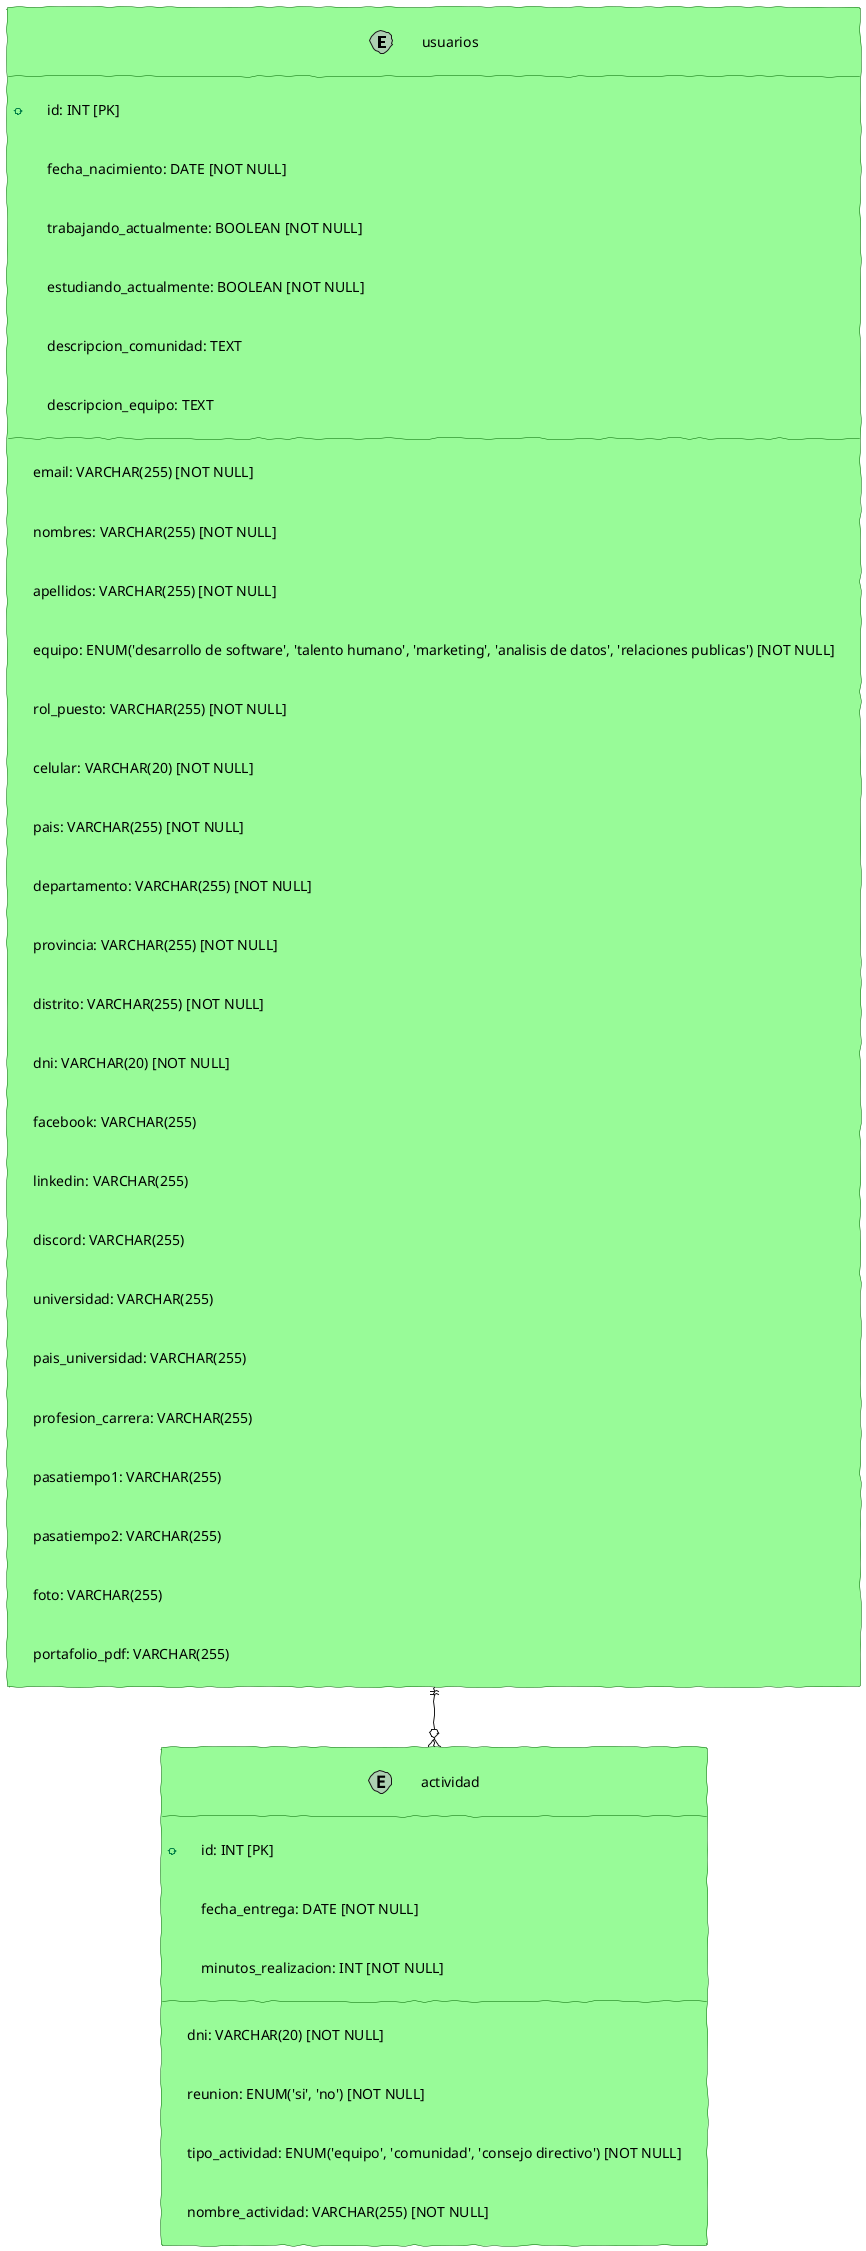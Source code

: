 @startuml diagrama

skinparam handwritten true
skinparam padding 20
skinparam class {
    BackgroundColor PaleGreen
    BorderColor DarkGreen
}
skinparam stereotypeCBackgroundColor #FFAAAA
skinparam stereotypeCBorderColor #AA0000

entity "usuarios" as usuarios {
    +id: INT [PK]
    email: VARCHAR(255) [NOT NULL]
    nombres: VARCHAR(255) [NOT NULL]
    apellidos: VARCHAR(255) [NOT NULL]
    equipo: ENUM('desarrollo de software', 'talento humano', 'marketing', 'analisis de datos', 'relaciones publicas') [NOT NULL]
    rol_puesto: VARCHAR(255) [NOT NULL]
    celular: VARCHAR(20) [NOT NULL]
    pais: VARCHAR(255) [NOT NULL]
    departamento: VARCHAR(255) [NOT NULL]
    provincia: VARCHAR(255) [NOT NULL]
    distrito: VARCHAR(255) [NOT NULL]
    dni: VARCHAR(20) [NOT NULL]
    facebook: VARCHAR(255)
    linkedin: VARCHAR(255)
    discord: VARCHAR(255)
    fecha_nacimiento: DATE [NOT NULL]
    universidad: VARCHAR(255)
    pais_universidad: VARCHAR(255)
    profesion_carrera: VARCHAR(255)
    trabajando_actualmente: BOOLEAN [NOT NULL]
    estudiando_actualmente: BOOLEAN [NOT NULL]
    pasatiempo1: VARCHAR(255)
    pasatiempo2: VARCHAR(255)
    foto: VARCHAR(255)
    portafolio_pdf: VARCHAR(255)
    descripcion_comunidad: TEXT
    descripcion_equipo: TEXT
}

entity "actividad" as actividad {
    +id: INT [PK]
    fecha_entrega: DATE [NOT NULL]
    dni: VARCHAR(20) [NOT NULL]
    reunion: ENUM('si', 'no') [NOT NULL]
    tipo_actividad: ENUM('equipo', 'comunidad', 'consejo directivo') [NOT NULL]
    nombre_actividad: VARCHAR(255) [NOT NULL]
    minutos_realizacion: INT [NOT NULL]
}

usuarios ||--o{ actividad

@enduml
